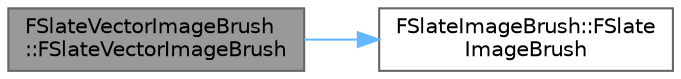 digraph "FSlateVectorImageBrush::FSlateVectorImageBrush"
{
 // INTERACTIVE_SVG=YES
 // LATEX_PDF_SIZE
  bgcolor="transparent";
  edge [fontname=Helvetica,fontsize=10,labelfontname=Helvetica,labelfontsize=10];
  node [fontname=Helvetica,fontsize=10,shape=box,height=0.2,width=0.4];
  rankdir="LR";
  Node1 [id="Node000001",label="FSlateVectorImageBrush\l::FSlateVectorImageBrush",height=0.2,width=0.4,color="gray40", fillcolor="grey60", style="filled", fontcolor="black",tooltip=" "];
  Node1 -> Node2 [id="edge1_Node000001_Node000002",color="steelblue1",style="solid",tooltip=" "];
  Node2 [id="Node000002",label="FSlateImageBrush::FSlate\lImageBrush",height=0.2,width=0.4,color="grey40", fillcolor="white", style="filled",URL="$d7/d31/structFSlateImageBrush.html#a00e1e37dae1bd34504ef3aa81084d2bc",tooltip=" "];
}
